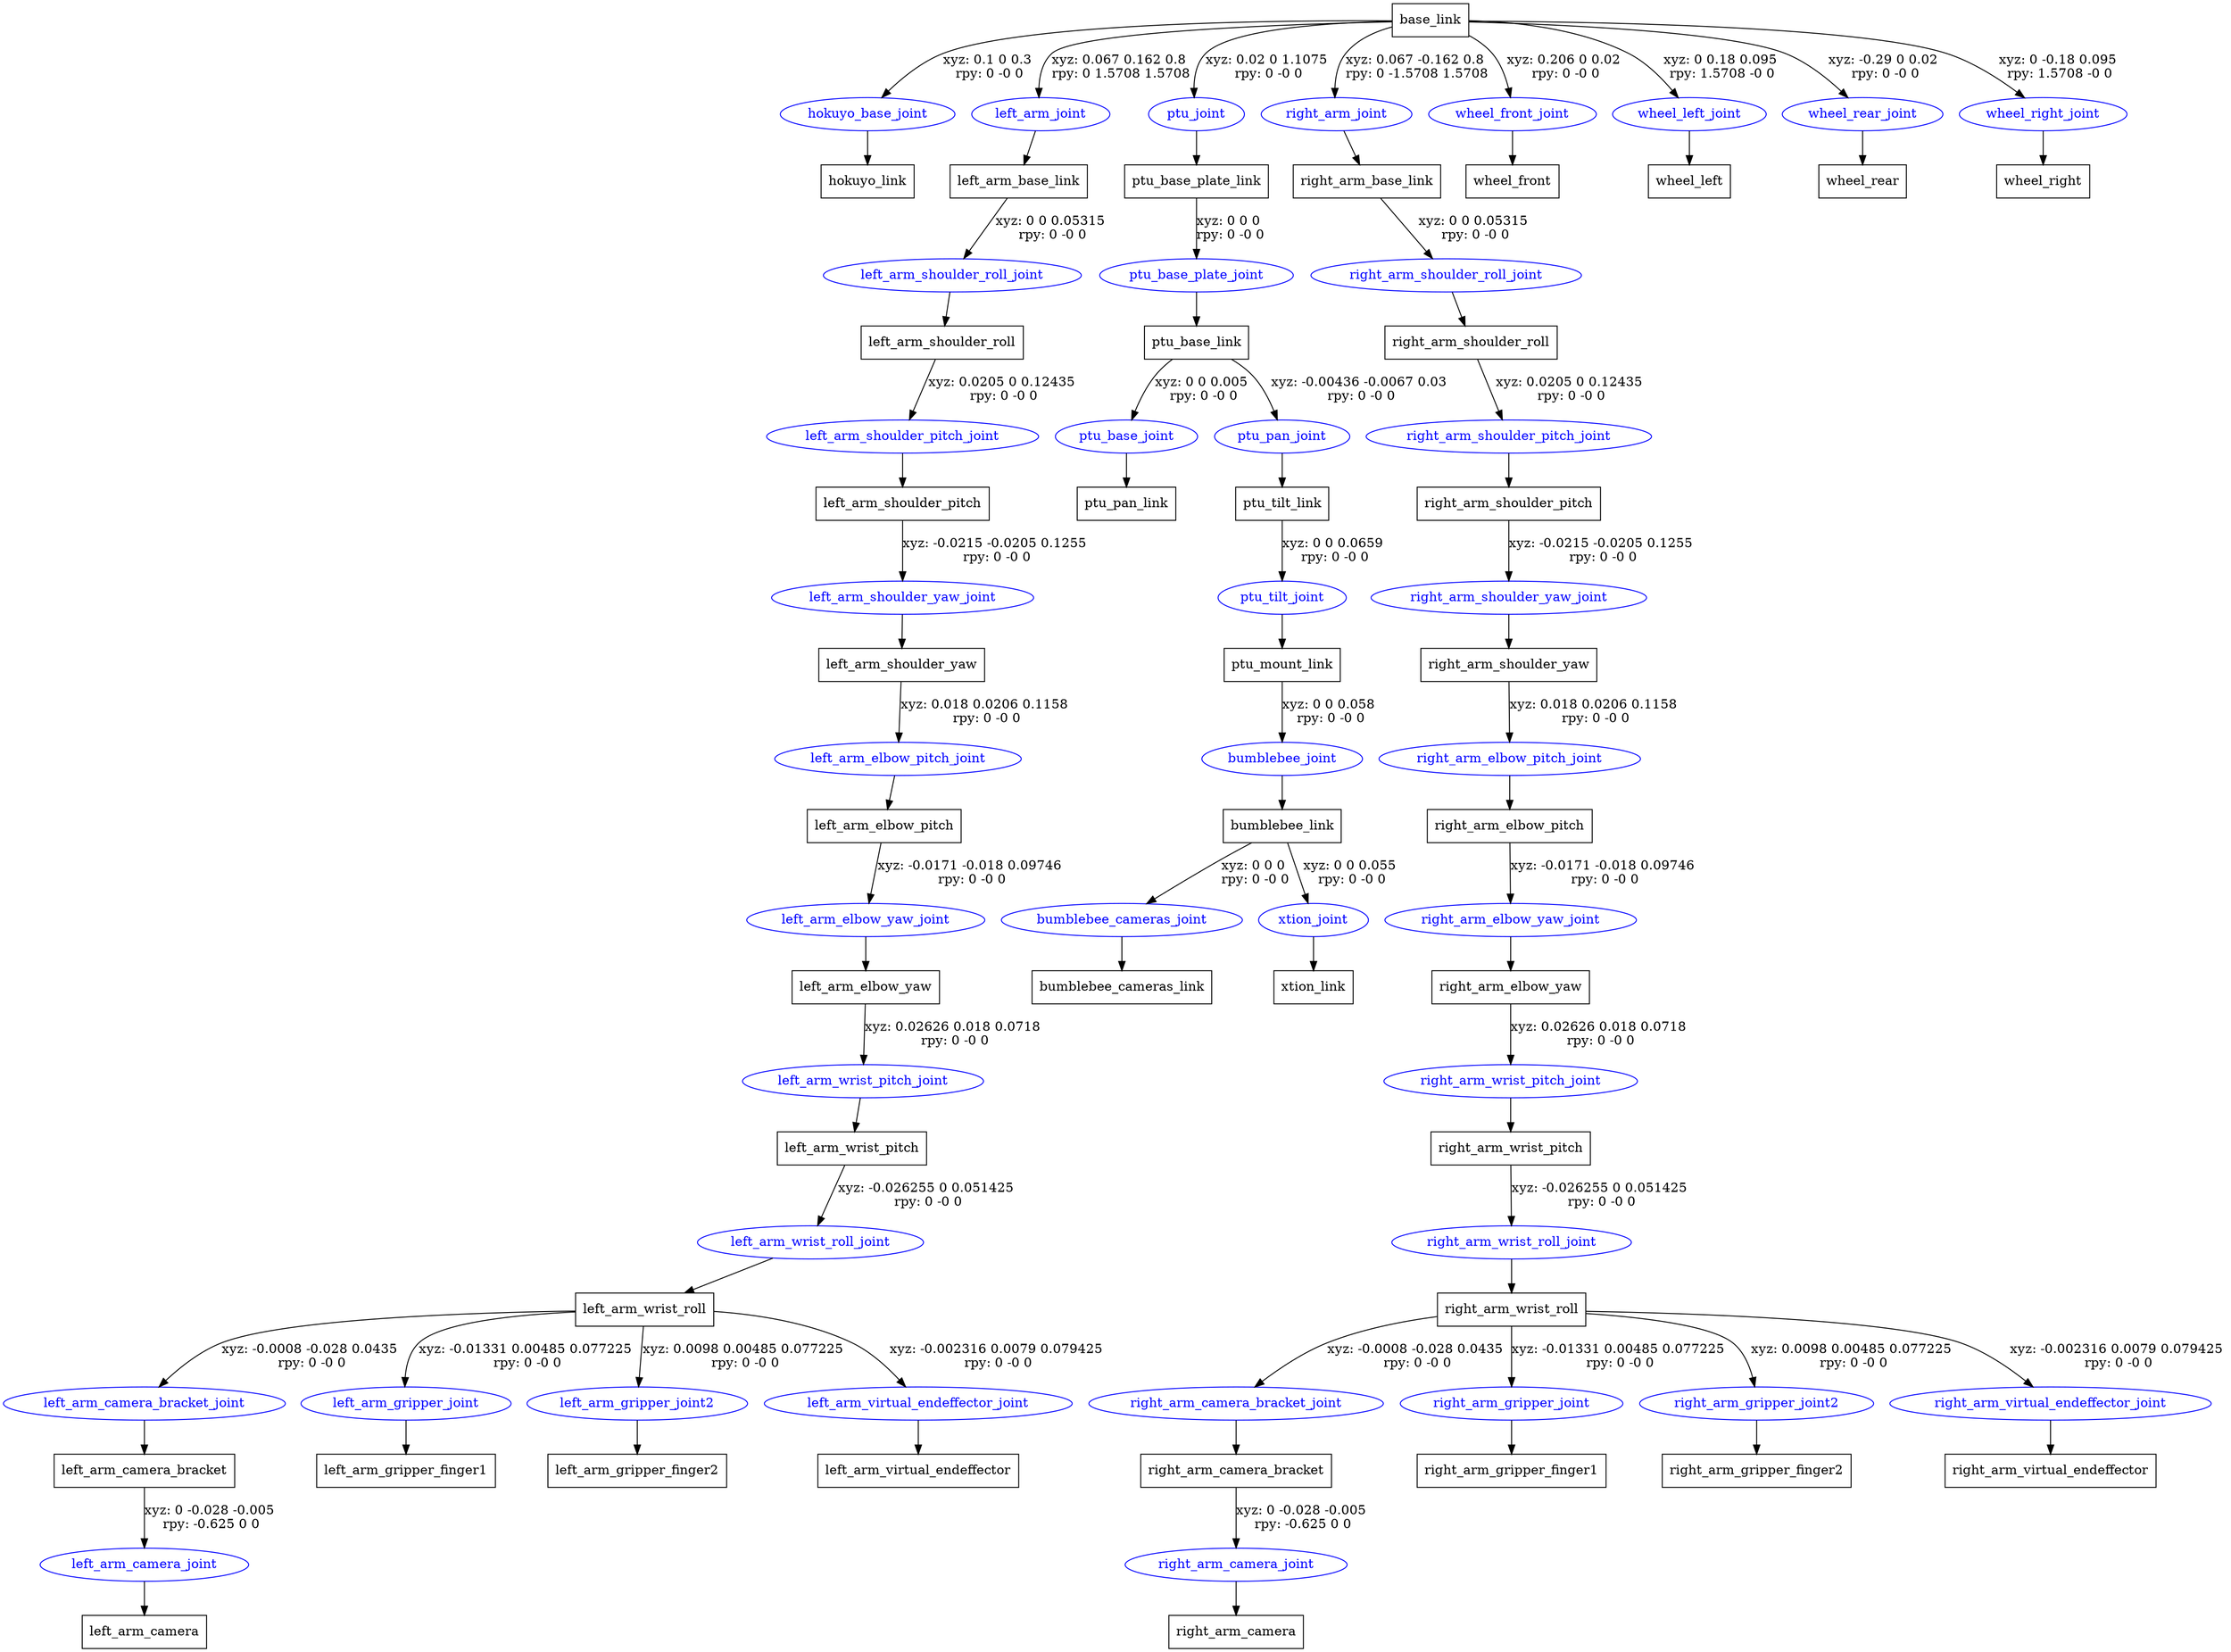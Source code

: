 digraph G {
node [shape=box];
"base_link" [label="base_link"];
"hokuyo_link" [label="hokuyo_link"];
"left_arm_base_link" [label="left_arm_base_link"];
"left_arm_shoulder_roll" [label="left_arm_shoulder_roll"];
"left_arm_shoulder_pitch" [label="left_arm_shoulder_pitch"];
"left_arm_shoulder_yaw" [label="left_arm_shoulder_yaw"];
"left_arm_elbow_pitch" [label="left_arm_elbow_pitch"];
"left_arm_elbow_yaw" [label="left_arm_elbow_yaw"];
"left_arm_wrist_pitch" [label="left_arm_wrist_pitch"];
"left_arm_wrist_roll" [label="left_arm_wrist_roll"];
"left_arm_camera_bracket" [label="left_arm_camera_bracket"];
"left_arm_camera" [label="left_arm_camera"];
"left_arm_gripper_finger1" [label="left_arm_gripper_finger1"];
"left_arm_gripper_finger2" [label="left_arm_gripper_finger2"];
"left_arm_virtual_endeffector" [label="left_arm_virtual_endeffector"];
"ptu_base_plate_link" [label="ptu_base_plate_link"];
"ptu_base_link" [label="ptu_base_link"];
"ptu_pan_link" [label="ptu_pan_link"];
"ptu_tilt_link" [label="ptu_tilt_link"];
"ptu_mount_link" [label="ptu_mount_link"];
"bumblebee_link" [label="bumblebee_link"];
"bumblebee_cameras_link" [label="bumblebee_cameras_link"];
"xtion_link" [label="xtion_link"];
"right_arm_base_link" [label="right_arm_base_link"];
"right_arm_shoulder_roll" [label="right_arm_shoulder_roll"];
"right_arm_shoulder_pitch" [label="right_arm_shoulder_pitch"];
"right_arm_shoulder_yaw" [label="right_arm_shoulder_yaw"];
"right_arm_elbow_pitch" [label="right_arm_elbow_pitch"];
"right_arm_elbow_yaw" [label="right_arm_elbow_yaw"];
"right_arm_wrist_pitch" [label="right_arm_wrist_pitch"];
"right_arm_wrist_roll" [label="right_arm_wrist_roll"];
"right_arm_camera_bracket" [label="right_arm_camera_bracket"];
"right_arm_camera" [label="right_arm_camera"];
"right_arm_gripper_finger1" [label="right_arm_gripper_finger1"];
"right_arm_gripper_finger2" [label="right_arm_gripper_finger2"];
"right_arm_virtual_endeffector" [label="right_arm_virtual_endeffector"];
"wheel_front" [label="wheel_front"];
"wheel_left" [label="wheel_left"];
"wheel_rear" [label="wheel_rear"];
"wheel_right" [label="wheel_right"];
node [shape=ellipse, color=blue, fontcolor=blue];
"base_link" -> "hokuyo_base_joint" [label="xyz: 0.1 0 0.3 \nrpy: 0 -0 0"]
"hokuyo_base_joint" -> "hokuyo_link"
"base_link" -> "left_arm_joint" [label="xyz: 0.067 0.162 0.8 \nrpy: 0 1.5708 1.5708"]
"left_arm_joint" -> "left_arm_base_link"
"left_arm_base_link" -> "left_arm_shoulder_roll_joint" [label="xyz: 0 0 0.05315 \nrpy: 0 -0 0"]
"left_arm_shoulder_roll_joint" -> "left_arm_shoulder_roll"
"left_arm_shoulder_roll" -> "left_arm_shoulder_pitch_joint" [label="xyz: 0.0205 0 0.12435 \nrpy: 0 -0 0"]
"left_arm_shoulder_pitch_joint" -> "left_arm_shoulder_pitch"
"left_arm_shoulder_pitch" -> "left_arm_shoulder_yaw_joint" [label="xyz: -0.0215 -0.0205 0.1255 \nrpy: 0 -0 0"]
"left_arm_shoulder_yaw_joint" -> "left_arm_shoulder_yaw"
"left_arm_shoulder_yaw" -> "left_arm_elbow_pitch_joint" [label="xyz: 0.018 0.0206 0.1158 \nrpy: 0 -0 0"]
"left_arm_elbow_pitch_joint" -> "left_arm_elbow_pitch"
"left_arm_elbow_pitch" -> "left_arm_elbow_yaw_joint" [label="xyz: -0.0171 -0.018 0.09746 \nrpy: 0 -0 0"]
"left_arm_elbow_yaw_joint" -> "left_arm_elbow_yaw"
"left_arm_elbow_yaw" -> "left_arm_wrist_pitch_joint" [label="xyz: 0.02626 0.018 0.0718 \nrpy: 0 -0 0"]
"left_arm_wrist_pitch_joint" -> "left_arm_wrist_pitch"
"left_arm_wrist_pitch" -> "left_arm_wrist_roll_joint" [label="xyz: -0.026255 0 0.051425 \nrpy: 0 -0 0"]
"left_arm_wrist_roll_joint" -> "left_arm_wrist_roll"
"left_arm_wrist_roll" -> "left_arm_camera_bracket_joint" [label="xyz: -0.0008 -0.028 0.0435 \nrpy: 0 -0 0"]
"left_arm_camera_bracket_joint" -> "left_arm_camera_bracket"
"left_arm_camera_bracket" -> "left_arm_camera_joint" [label="xyz: 0 -0.028 -0.005 \nrpy: -0.625 0 0"]
"left_arm_camera_joint" -> "left_arm_camera"
"left_arm_wrist_roll" -> "left_arm_gripper_joint" [label="xyz: -0.01331 0.00485 0.077225 \nrpy: 0 -0 0"]
"left_arm_gripper_joint" -> "left_arm_gripper_finger1"
"left_arm_wrist_roll" -> "left_arm_gripper_joint2" [label="xyz: 0.0098 0.00485 0.077225 \nrpy: 0 -0 0"]
"left_arm_gripper_joint2" -> "left_arm_gripper_finger2"
"left_arm_wrist_roll" -> "left_arm_virtual_endeffector_joint" [label="xyz: -0.002316 0.0079 0.079425 \nrpy: 0 -0 0"]
"left_arm_virtual_endeffector_joint" -> "left_arm_virtual_endeffector"
"base_link" -> "ptu_joint" [label="xyz: 0.02 0 1.1075 \nrpy: 0 -0 0"]
"ptu_joint" -> "ptu_base_plate_link"
"ptu_base_plate_link" -> "ptu_base_plate_joint" [label="xyz: 0 0 0 \nrpy: 0 -0 0"]
"ptu_base_plate_joint" -> "ptu_base_link"
"ptu_base_link" -> "ptu_base_joint" [label="xyz: 0 0 0.005 \nrpy: 0 -0 0"]
"ptu_base_joint" -> "ptu_pan_link"
"ptu_base_link" -> "ptu_pan_joint" [label="xyz: -0.00436 -0.0067 0.03 \nrpy: 0 -0 0"]
"ptu_pan_joint" -> "ptu_tilt_link"
"ptu_tilt_link" -> "ptu_tilt_joint" [label="xyz: 0 0 0.0659 \nrpy: 0 -0 0"]
"ptu_tilt_joint" -> "ptu_mount_link"
"ptu_mount_link" -> "bumblebee_joint" [label="xyz: 0 0 0.058 \nrpy: 0 -0 0"]
"bumblebee_joint" -> "bumblebee_link"
"bumblebee_link" -> "bumblebee_cameras_joint" [label="xyz: 0 0 0 \nrpy: 0 -0 0"]
"bumblebee_cameras_joint" -> "bumblebee_cameras_link"
"bumblebee_link" -> "xtion_joint" [label="xyz: 0 0 0.055 \nrpy: 0 -0 0"]
"xtion_joint" -> "xtion_link"
"base_link" -> "right_arm_joint" [label="xyz: 0.067 -0.162 0.8 \nrpy: 0 -1.5708 1.5708"]
"right_arm_joint" -> "right_arm_base_link"
"right_arm_base_link" -> "right_arm_shoulder_roll_joint" [label="xyz: 0 0 0.05315 \nrpy: 0 -0 0"]
"right_arm_shoulder_roll_joint" -> "right_arm_shoulder_roll"
"right_arm_shoulder_roll" -> "right_arm_shoulder_pitch_joint" [label="xyz: 0.0205 0 0.12435 \nrpy: 0 -0 0"]
"right_arm_shoulder_pitch_joint" -> "right_arm_shoulder_pitch"
"right_arm_shoulder_pitch" -> "right_arm_shoulder_yaw_joint" [label="xyz: -0.0215 -0.0205 0.1255 \nrpy: 0 -0 0"]
"right_arm_shoulder_yaw_joint" -> "right_arm_shoulder_yaw"
"right_arm_shoulder_yaw" -> "right_arm_elbow_pitch_joint" [label="xyz: 0.018 0.0206 0.1158 \nrpy: 0 -0 0"]
"right_arm_elbow_pitch_joint" -> "right_arm_elbow_pitch"
"right_arm_elbow_pitch" -> "right_arm_elbow_yaw_joint" [label="xyz: -0.0171 -0.018 0.09746 \nrpy: 0 -0 0"]
"right_arm_elbow_yaw_joint" -> "right_arm_elbow_yaw"
"right_arm_elbow_yaw" -> "right_arm_wrist_pitch_joint" [label="xyz: 0.02626 0.018 0.0718 \nrpy: 0 -0 0"]
"right_arm_wrist_pitch_joint" -> "right_arm_wrist_pitch"
"right_arm_wrist_pitch" -> "right_arm_wrist_roll_joint" [label="xyz: -0.026255 0 0.051425 \nrpy: 0 -0 0"]
"right_arm_wrist_roll_joint" -> "right_arm_wrist_roll"
"right_arm_wrist_roll" -> "right_arm_camera_bracket_joint" [label="xyz: -0.0008 -0.028 0.0435 \nrpy: 0 -0 0"]
"right_arm_camera_bracket_joint" -> "right_arm_camera_bracket"
"right_arm_camera_bracket" -> "right_arm_camera_joint" [label="xyz: 0 -0.028 -0.005 \nrpy: -0.625 0 0"]
"right_arm_camera_joint" -> "right_arm_camera"
"right_arm_wrist_roll" -> "right_arm_gripper_joint" [label="xyz: -0.01331 0.00485 0.077225 \nrpy: 0 -0 0"]
"right_arm_gripper_joint" -> "right_arm_gripper_finger1"
"right_arm_wrist_roll" -> "right_arm_gripper_joint2" [label="xyz: 0.0098 0.00485 0.077225 \nrpy: 0 -0 0"]
"right_arm_gripper_joint2" -> "right_arm_gripper_finger2"
"right_arm_wrist_roll" -> "right_arm_virtual_endeffector_joint" [label="xyz: -0.002316 0.0079 0.079425 \nrpy: 0 -0 0"]
"right_arm_virtual_endeffector_joint" -> "right_arm_virtual_endeffector"
"base_link" -> "wheel_front_joint" [label="xyz: 0.206 0 0.02 \nrpy: 0 -0 0"]
"wheel_front_joint" -> "wheel_front"
"base_link" -> "wheel_left_joint" [label="xyz: 0 0.18 0.095 \nrpy: 1.5708 -0 0"]
"wheel_left_joint" -> "wheel_left"
"base_link" -> "wheel_rear_joint" [label="xyz: -0.29 0 0.02 \nrpy: 0 -0 0"]
"wheel_rear_joint" -> "wheel_rear"
"base_link" -> "wheel_right_joint" [label="xyz: 0 -0.18 0.095 \nrpy: 1.5708 -0 0"]
"wheel_right_joint" -> "wheel_right"
}
